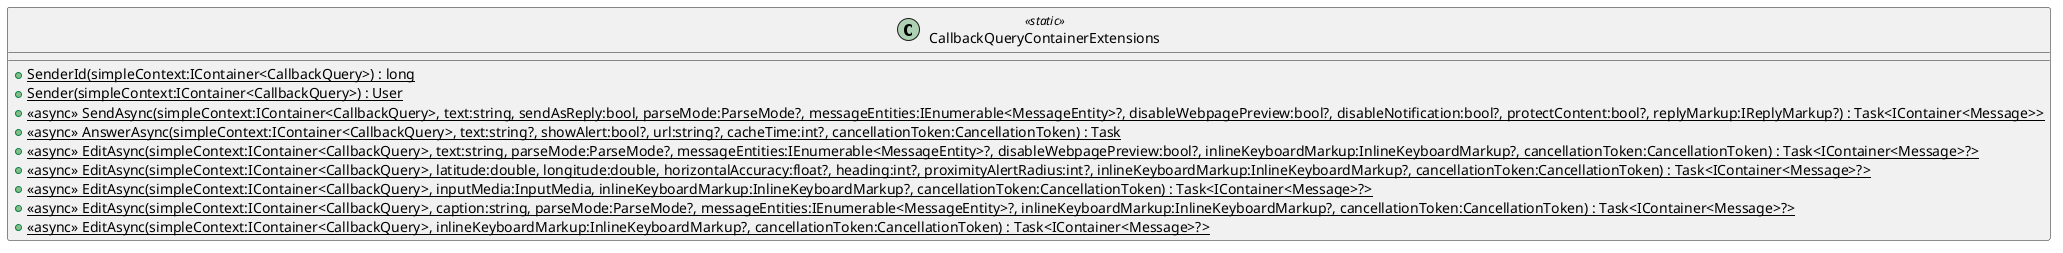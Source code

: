 @startuml
class CallbackQueryContainerExtensions <<static>> {
    + {static} SenderId(simpleContext:IContainer<CallbackQuery>) : long
    + {static} Sender(simpleContext:IContainer<CallbackQuery>) : User
    + {static} <<async>> SendAsync(simpleContext:IContainer<CallbackQuery>, text:string, sendAsReply:bool, parseMode:ParseMode?, messageEntities:IEnumerable<MessageEntity>?, disableWebpagePreview:bool?, disableNotification:bool?, protectContent:bool?, replyMarkup:IReplyMarkup?) : Task<IContainer<Message>>
    + {static} <<async>> AnswerAsync(simpleContext:IContainer<CallbackQuery>, text:string?, showAlert:bool?, url:string?, cacheTime:int?, cancellationToken:CancellationToken) : Task
    + {static} <<async>> EditAsync(simpleContext:IContainer<CallbackQuery>, text:string, parseMode:ParseMode?, messageEntities:IEnumerable<MessageEntity>?, disableWebpagePreview:bool?, inlineKeyboardMarkup:InlineKeyboardMarkup?, cancellationToken:CancellationToken) : Task<IContainer<Message>?>
    + {static} <<async>> EditAsync(simpleContext:IContainer<CallbackQuery>, latitude:double, longitude:double, horizontalAccuracy:float?, heading:int?, proximityAlertRadius:int?, inlineKeyboardMarkup:InlineKeyboardMarkup?, cancellationToken:CancellationToken) : Task<IContainer<Message>?>
    + {static} <<async>> EditAsync(simpleContext:IContainer<CallbackQuery>, inputMedia:InputMedia, inlineKeyboardMarkup:InlineKeyboardMarkup?, cancellationToken:CancellationToken) : Task<IContainer<Message>?>
    + {static} <<async>> EditAsync(simpleContext:IContainer<CallbackQuery>, caption:string, parseMode:ParseMode?, messageEntities:IEnumerable<MessageEntity>?, inlineKeyboardMarkup:InlineKeyboardMarkup?, cancellationToken:CancellationToken) : Task<IContainer<Message>?>
    + {static} <<async>> EditAsync(simpleContext:IContainer<CallbackQuery>, inlineKeyboardMarkup:InlineKeyboardMarkup?, cancellationToken:CancellationToken) : Task<IContainer<Message>?>
}
@enduml
